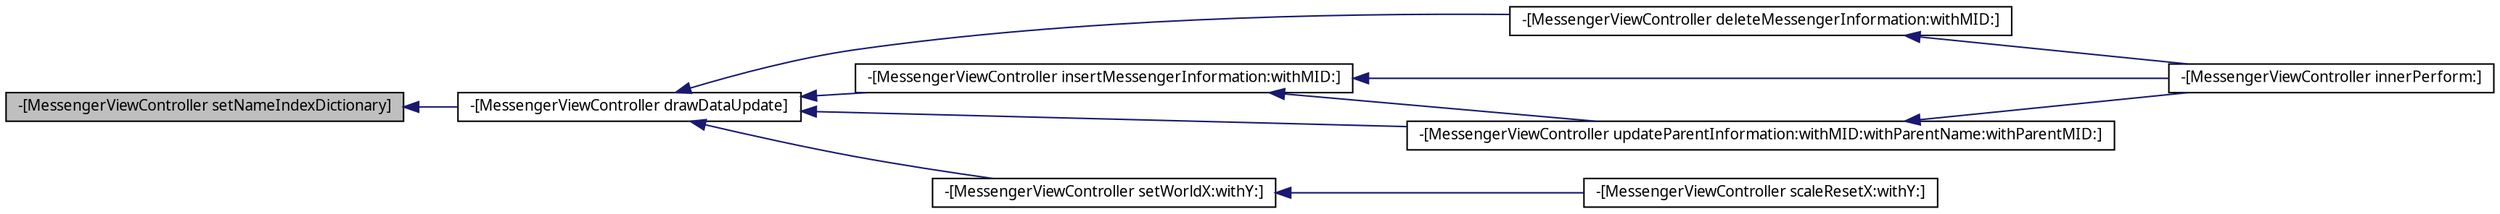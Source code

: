 digraph G
{
  edge [fontname="FreeSans.ttf",fontsize="10",labelfontname="FreeSans.ttf",labelfontsize="10"];
  node [fontname="FreeSans.ttf",fontsize="10",shape=record];
  rankdir=LR;
  Node1 [label="-[MessengerViewController setNameIndexDictionary]",height=0.2,width=0.4,color="black", fillcolor="grey75", style="filled" fontcolor="black"];
  Node1 -> Node2 [dir=back,color="midnightblue",fontsize="10",style="solid"];
  Node2 [label="-[MessengerViewController drawDataUpdate]",height=0.2,width=0.4,color="black", fillcolor="white", style="filled",URL="$d7/d34/interface_messenger_view_controller.html#aba89f37600bb5cc7258a034614257dc6"];
  Node2 -> Node3 [dir=back,color="midnightblue",fontsize="10",style="solid"];
  Node3 [label="-[MessengerViewController deleteMessengerInformation:withMID:]",height=0.2,width=0.4,color="black", fillcolor="white", style="filled",URL="$d7/d34/interface_messenger_view_controller.html#ab9c9343a0f520cdc1aa91b3985b31f7a"];
  Node3 -> Node4 [dir=back,color="midnightblue",fontsize="10",style="solid"];
  Node4 [label="-[MessengerViewController innerPerform:]",height=0.2,width=0.4,color="black", fillcolor="white", style="filled",URL="$d7/d34/interface_messenger_view_controller.html#a2c415df83e46605177105d75c714e463"];
  Node2 -> Node5 [dir=back,color="midnightblue",fontsize="10",style="solid"];
  Node5 [label="-[MessengerViewController insertMessengerInformation:withMID:]",height=0.2,width=0.4,color="black", fillcolor="white", style="filled",URL="$d7/d34/interface_messenger_view_controller.html#aa30151ef1d95034a10fa31e9c8a7da22"];
  Node5 -> Node4 [dir=back,color="midnightblue",fontsize="10",style="solid"];
  Node5 -> Node6 [dir=back,color="midnightblue",fontsize="10",style="solid"];
  Node6 [label="-[MessengerViewController updateParentInformation:withMID:withParentName:withParentMID:]",height=0.2,width=0.4,color="black", fillcolor="white", style="filled",URL="$d7/d34/interface_messenger_view_controller.html#a3eb404c4ef5fc51caae10e71136f35ff"];
  Node6 -> Node4 [dir=back,color="midnightblue",fontsize="10",style="solid"];
  Node2 -> Node7 [dir=back,color="midnightblue",fontsize="10",style="solid"];
  Node7 [label="-[MessengerViewController setWorldX:withY:]",height=0.2,width=0.4,color="black", fillcolor="white", style="filled",URL="$d7/d34/interface_messenger_view_controller.html#a3939f43ce30df6b8df0390712730282b"];
  Node7 -> Node8 [dir=back,color="midnightblue",fontsize="10",style="solid"];
  Node8 [label="-[MessengerViewController scaleResetX:withY:]",height=0.2,width=0.4,color="black", fillcolor="white", style="filled",URL="$d7/d34/interface_messenger_view_controller.html#a9a0f05d1d3a3685a3d3ce7632c2bc7ee"];
  Node2 -> Node6 [dir=back,color="midnightblue",fontsize="10",style="solid"];
}

